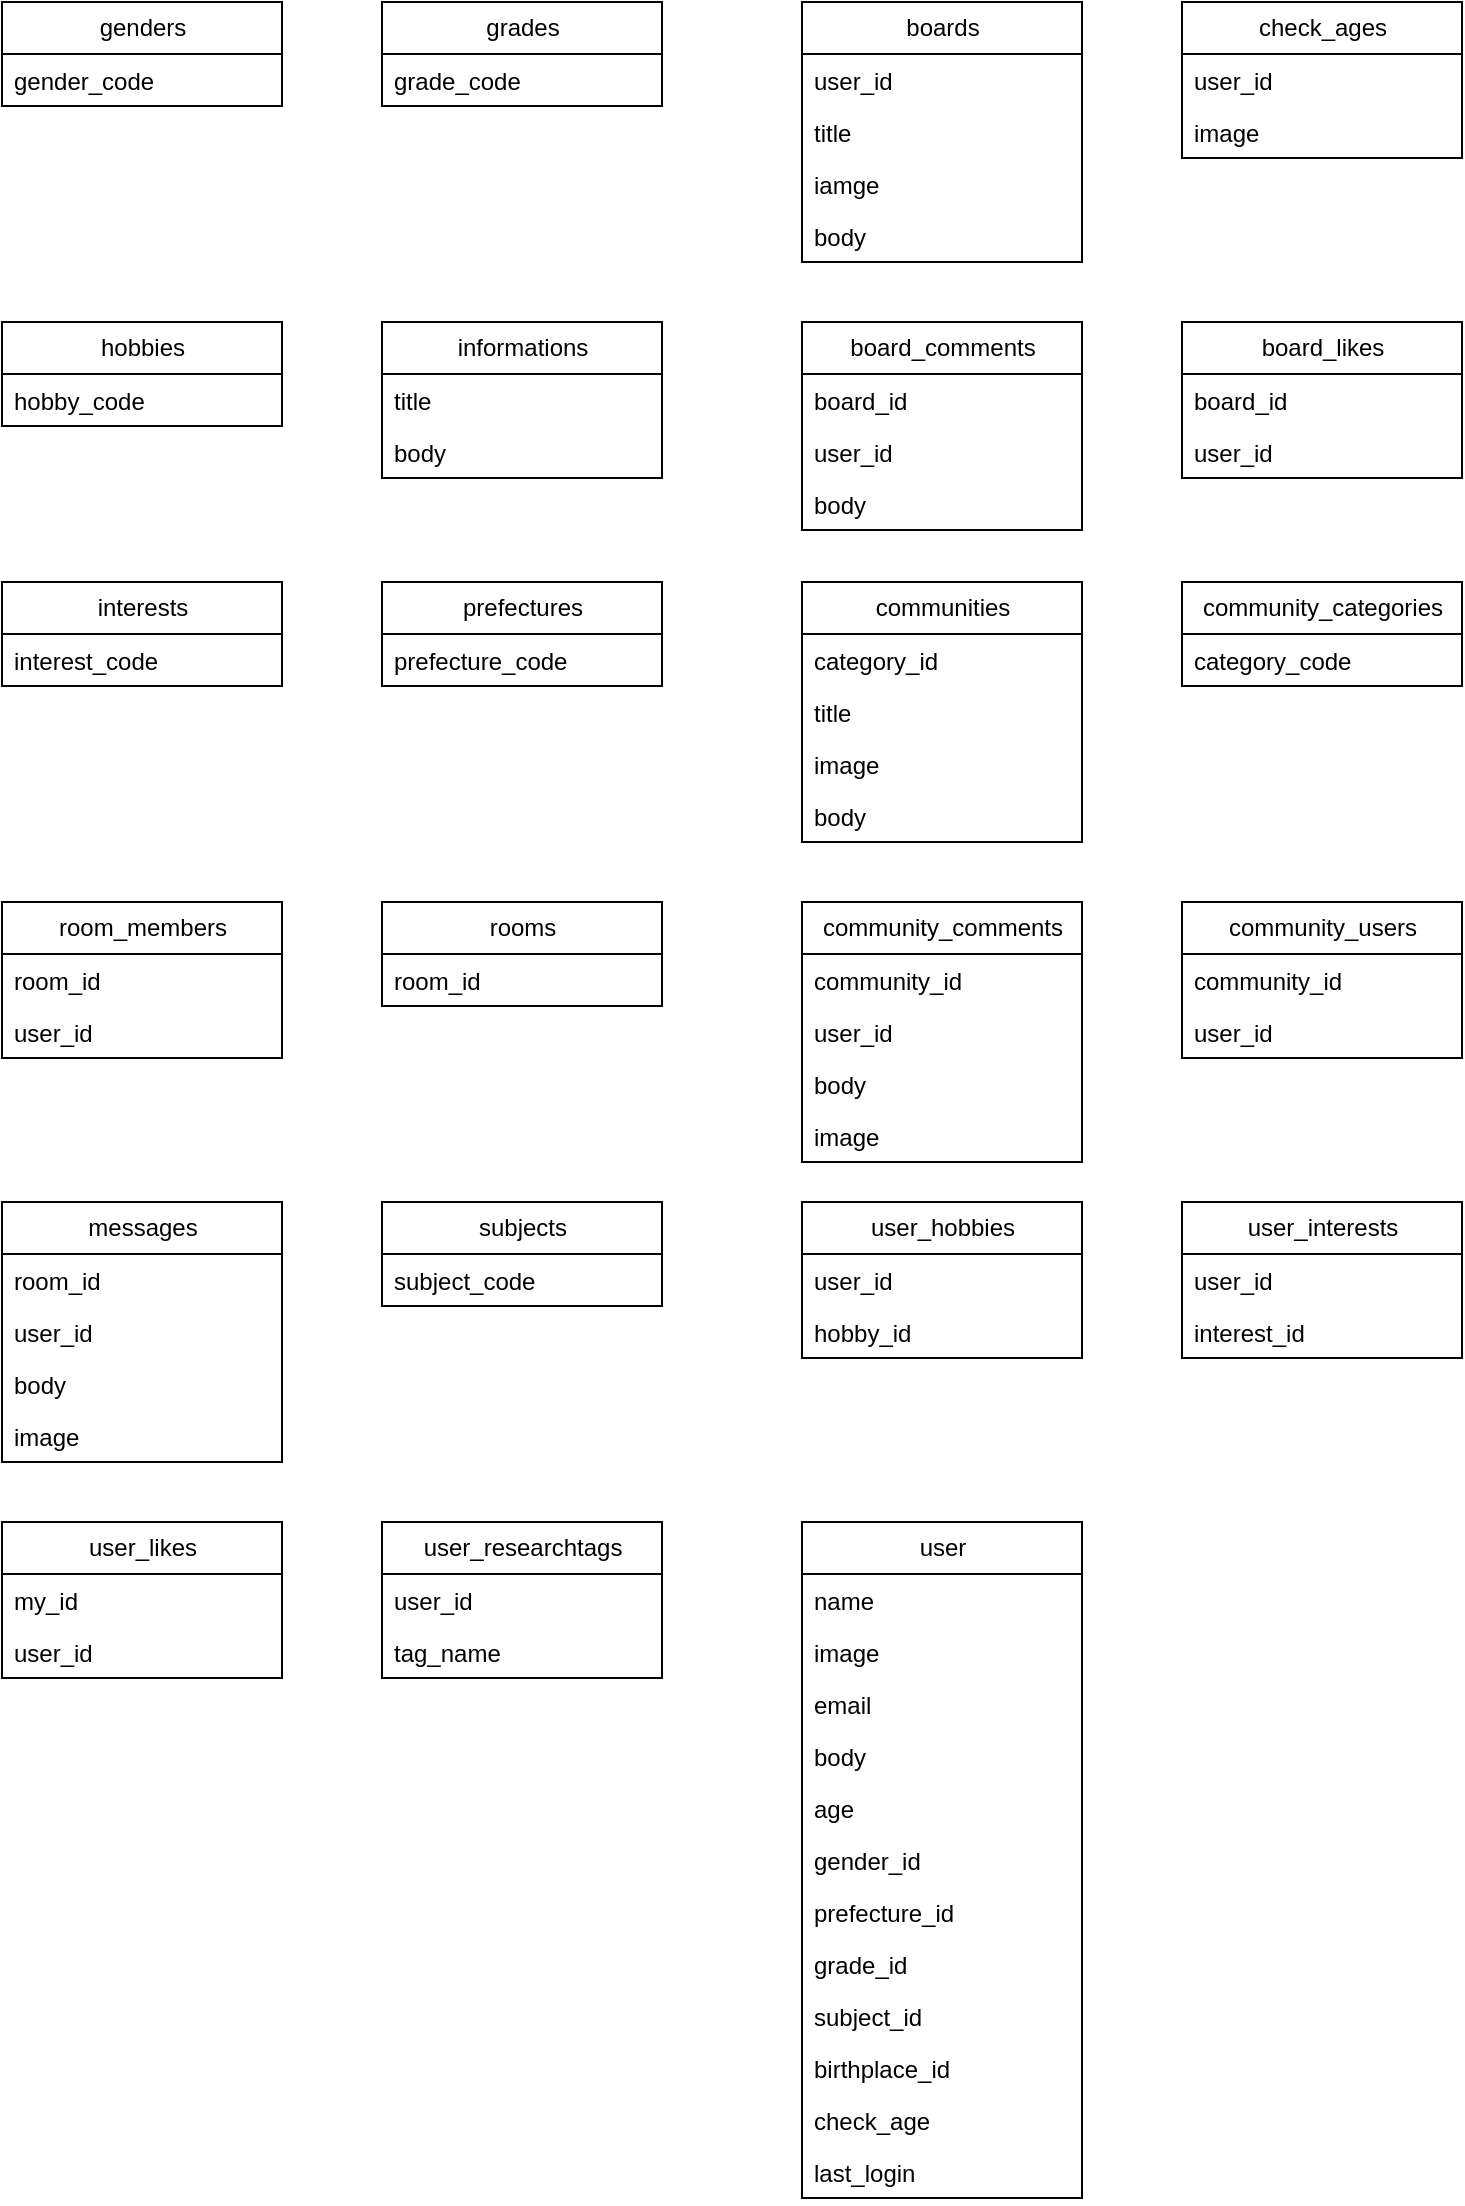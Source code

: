 <mxfile version="21.6.9" type="github">
  <diagram name="ページ1" id="6iewMTlWC3NffTtaYx-6">
    <mxGraphModel dx="1978" dy="883" grid="1" gridSize="10" guides="1" tooltips="1" connect="1" arrows="1" fold="1" page="1" pageScale="1" pageWidth="827" pageHeight="1169" math="0" shadow="0">
      <root>
        <mxCell id="0" />
        <mxCell id="1" parent="0" />
        <mxCell id="muuuqwQ-U8elbr1STzxw-1" value="board_comments" style="swimlane;fontStyle=0;childLayout=stackLayout;horizontal=1;startSize=26;fillColor=none;horizontalStack=0;resizeParent=1;resizeParentMax=0;resizeLast=0;collapsible=1;marginBottom=0;html=1;" vertex="1" parent="1">
          <mxGeometry x="330" y="280" width="140" height="104" as="geometry" />
        </mxCell>
        <mxCell id="muuuqwQ-U8elbr1STzxw-2" value="board_id" style="text;strokeColor=none;fillColor=none;align=left;verticalAlign=top;spacingLeft=4;spacingRight=4;overflow=hidden;rotatable=0;points=[[0,0.5],[1,0.5]];portConstraint=eastwest;whiteSpace=wrap;html=1;" vertex="1" parent="muuuqwQ-U8elbr1STzxw-1">
          <mxGeometry y="26" width="140" height="26" as="geometry" />
        </mxCell>
        <mxCell id="muuuqwQ-U8elbr1STzxw-3" value="user_id" style="text;strokeColor=none;fillColor=none;align=left;verticalAlign=top;spacingLeft=4;spacingRight=4;overflow=hidden;rotatable=0;points=[[0,0.5],[1,0.5]];portConstraint=eastwest;whiteSpace=wrap;html=1;" vertex="1" parent="muuuqwQ-U8elbr1STzxw-1">
          <mxGeometry y="52" width="140" height="26" as="geometry" />
        </mxCell>
        <mxCell id="muuuqwQ-U8elbr1STzxw-4" value="body" style="text;strokeColor=none;fillColor=none;align=left;verticalAlign=top;spacingLeft=4;spacingRight=4;overflow=hidden;rotatable=0;points=[[0,0.5],[1,0.5]];portConstraint=eastwest;whiteSpace=wrap;html=1;" vertex="1" parent="muuuqwQ-U8elbr1STzxw-1">
          <mxGeometry y="78" width="140" height="26" as="geometry" />
        </mxCell>
        <mxCell id="muuuqwQ-U8elbr1STzxw-5" value="board_likes" style="swimlane;fontStyle=0;childLayout=stackLayout;horizontal=1;startSize=26;fillColor=none;horizontalStack=0;resizeParent=1;resizeParentMax=0;resizeLast=0;collapsible=1;marginBottom=0;html=1;" vertex="1" parent="1">
          <mxGeometry x="520" y="280" width="140" height="78" as="geometry" />
        </mxCell>
        <mxCell id="muuuqwQ-U8elbr1STzxw-6" value="board_id" style="text;strokeColor=none;fillColor=none;align=left;verticalAlign=top;spacingLeft=4;spacingRight=4;overflow=hidden;rotatable=0;points=[[0,0.5],[1,0.5]];portConstraint=eastwest;whiteSpace=wrap;html=1;" vertex="1" parent="muuuqwQ-U8elbr1STzxw-5">
          <mxGeometry y="26" width="140" height="26" as="geometry" />
        </mxCell>
        <mxCell id="muuuqwQ-U8elbr1STzxw-7" value="user_id" style="text;strokeColor=none;fillColor=none;align=left;verticalAlign=top;spacingLeft=4;spacingRight=4;overflow=hidden;rotatable=0;points=[[0,0.5],[1,0.5]];portConstraint=eastwest;whiteSpace=wrap;html=1;" vertex="1" parent="muuuqwQ-U8elbr1STzxw-5">
          <mxGeometry y="52" width="140" height="26" as="geometry" />
        </mxCell>
        <mxCell id="muuuqwQ-U8elbr1STzxw-9" value="check_ages" style="swimlane;fontStyle=0;childLayout=stackLayout;horizontal=1;startSize=26;fillColor=none;horizontalStack=0;resizeParent=1;resizeParentMax=0;resizeLast=0;collapsible=1;marginBottom=0;html=1;" vertex="1" parent="1">
          <mxGeometry x="520" y="120" width="140" height="78" as="geometry" />
        </mxCell>
        <mxCell id="muuuqwQ-U8elbr1STzxw-10" value="user_id" style="text;strokeColor=none;fillColor=none;align=left;verticalAlign=top;spacingLeft=4;spacingRight=4;overflow=hidden;rotatable=0;points=[[0,0.5],[1,0.5]];portConstraint=eastwest;whiteSpace=wrap;html=1;" vertex="1" parent="muuuqwQ-U8elbr1STzxw-9">
          <mxGeometry y="26" width="140" height="26" as="geometry" />
        </mxCell>
        <mxCell id="muuuqwQ-U8elbr1STzxw-11" value="image" style="text;strokeColor=none;fillColor=none;align=left;verticalAlign=top;spacingLeft=4;spacingRight=4;overflow=hidden;rotatable=0;points=[[0,0.5],[1,0.5]];portConstraint=eastwest;whiteSpace=wrap;html=1;" vertex="1" parent="muuuqwQ-U8elbr1STzxw-9">
          <mxGeometry y="52" width="140" height="26" as="geometry" />
        </mxCell>
        <mxCell id="muuuqwQ-U8elbr1STzxw-13" value="boards" style="swimlane;fontStyle=0;childLayout=stackLayout;horizontal=1;startSize=26;fillColor=none;horizontalStack=0;resizeParent=1;resizeParentMax=0;resizeLast=0;collapsible=1;marginBottom=0;html=1;" vertex="1" parent="1">
          <mxGeometry x="330" y="120" width="140" height="130" as="geometry">
            <mxRectangle x="330" y="120" width="80" height="30" as="alternateBounds" />
          </mxGeometry>
        </mxCell>
        <mxCell id="muuuqwQ-U8elbr1STzxw-14" value="user_id" style="text;strokeColor=none;fillColor=none;align=left;verticalAlign=top;spacingLeft=4;spacingRight=4;overflow=hidden;rotatable=0;points=[[0,0.5],[1,0.5]];portConstraint=eastwest;whiteSpace=wrap;html=1;" vertex="1" parent="muuuqwQ-U8elbr1STzxw-13">
          <mxGeometry y="26" width="140" height="26" as="geometry" />
        </mxCell>
        <mxCell id="muuuqwQ-U8elbr1STzxw-15" value="title" style="text;strokeColor=none;fillColor=none;align=left;verticalAlign=top;spacingLeft=4;spacingRight=4;overflow=hidden;rotatable=0;points=[[0,0.5],[1,0.5]];portConstraint=eastwest;whiteSpace=wrap;html=1;" vertex="1" parent="muuuqwQ-U8elbr1STzxw-13">
          <mxGeometry y="52" width="140" height="26" as="geometry" />
        </mxCell>
        <mxCell id="muuuqwQ-U8elbr1STzxw-16" value="iamge" style="text;strokeColor=none;fillColor=none;align=left;verticalAlign=top;spacingLeft=4;spacingRight=4;overflow=hidden;rotatable=0;points=[[0,0.5],[1,0.5]];portConstraint=eastwest;whiteSpace=wrap;html=1;" vertex="1" parent="muuuqwQ-U8elbr1STzxw-13">
          <mxGeometry y="78" width="140" height="26" as="geometry" />
        </mxCell>
        <mxCell id="muuuqwQ-U8elbr1STzxw-101" value="body" style="text;strokeColor=none;fillColor=none;align=left;verticalAlign=top;spacingLeft=4;spacingRight=4;overflow=hidden;rotatable=0;points=[[0,0.5],[1,0.5]];portConstraint=eastwest;whiteSpace=wrap;html=1;" vertex="1" parent="muuuqwQ-U8elbr1STzxw-13">
          <mxGeometry y="104" width="140" height="26" as="geometry" />
        </mxCell>
        <mxCell id="muuuqwQ-U8elbr1STzxw-17" value="community_users" style="swimlane;fontStyle=0;childLayout=stackLayout;horizontal=1;startSize=26;fillColor=none;horizontalStack=0;resizeParent=1;resizeParentMax=0;resizeLast=0;collapsible=1;marginBottom=0;html=1;" vertex="1" parent="1">
          <mxGeometry x="520" y="570" width="140" height="78" as="geometry" />
        </mxCell>
        <mxCell id="muuuqwQ-U8elbr1STzxw-18" value="community_id" style="text;strokeColor=none;fillColor=none;align=left;verticalAlign=top;spacingLeft=4;spacingRight=4;overflow=hidden;rotatable=0;points=[[0,0.5],[1,0.5]];portConstraint=eastwest;whiteSpace=wrap;html=1;" vertex="1" parent="muuuqwQ-U8elbr1STzxw-17">
          <mxGeometry y="26" width="140" height="26" as="geometry" />
        </mxCell>
        <mxCell id="muuuqwQ-U8elbr1STzxw-19" value="user_id" style="text;strokeColor=none;fillColor=none;align=left;verticalAlign=top;spacingLeft=4;spacingRight=4;overflow=hidden;rotatable=0;points=[[0,0.5],[1,0.5]];portConstraint=eastwest;whiteSpace=wrap;html=1;" vertex="1" parent="muuuqwQ-U8elbr1STzxw-17">
          <mxGeometry y="52" width="140" height="26" as="geometry" />
        </mxCell>
        <mxCell id="muuuqwQ-U8elbr1STzxw-21" value="community_comments" style="swimlane;fontStyle=0;childLayout=stackLayout;horizontal=1;startSize=26;fillColor=none;horizontalStack=0;resizeParent=1;resizeParentMax=0;resizeLast=0;collapsible=1;marginBottom=0;html=1;" vertex="1" parent="1">
          <mxGeometry x="330" y="570" width="140" height="130" as="geometry" />
        </mxCell>
        <mxCell id="muuuqwQ-U8elbr1STzxw-22" value="community_id" style="text;strokeColor=none;fillColor=none;align=left;verticalAlign=top;spacingLeft=4;spacingRight=4;overflow=hidden;rotatable=0;points=[[0,0.5],[1,0.5]];portConstraint=eastwest;whiteSpace=wrap;html=1;" vertex="1" parent="muuuqwQ-U8elbr1STzxw-21">
          <mxGeometry y="26" width="140" height="26" as="geometry" />
        </mxCell>
        <mxCell id="muuuqwQ-U8elbr1STzxw-23" value="user_id" style="text;strokeColor=none;fillColor=none;align=left;verticalAlign=top;spacingLeft=4;spacingRight=4;overflow=hidden;rotatable=0;points=[[0,0.5],[1,0.5]];portConstraint=eastwest;whiteSpace=wrap;html=1;" vertex="1" parent="muuuqwQ-U8elbr1STzxw-21">
          <mxGeometry y="52" width="140" height="26" as="geometry" />
        </mxCell>
        <mxCell id="muuuqwQ-U8elbr1STzxw-24" value="body" style="text;strokeColor=none;fillColor=none;align=left;verticalAlign=top;spacingLeft=4;spacingRight=4;overflow=hidden;rotatable=0;points=[[0,0.5],[1,0.5]];portConstraint=eastwest;whiteSpace=wrap;html=1;" vertex="1" parent="muuuqwQ-U8elbr1STzxw-21">
          <mxGeometry y="78" width="140" height="26" as="geometry" />
        </mxCell>
        <mxCell id="muuuqwQ-U8elbr1STzxw-103" value="image" style="text;strokeColor=none;fillColor=none;align=left;verticalAlign=top;spacingLeft=4;spacingRight=4;overflow=hidden;rotatable=0;points=[[0,0.5],[1,0.5]];portConstraint=eastwest;whiteSpace=wrap;html=1;" vertex="1" parent="muuuqwQ-U8elbr1STzxw-21">
          <mxGeometry y="104" width="140" height="26" as="geometry" />
        </mxCell>
        <mxCell id="muuuqwQ-U8elbr1STzxw-25" value="communities" style="swimlane;fontStyle=0;childLayout=stackLayout;horizontal=1;startSize=26;fillColor=none;horizontalStack=0;resizeParent=1;resizeParentMax=0;resizeLast=0;collapsible=1;marginBottom=0;html=1;" vertex="1" parent="1">
          <mxGeometry x="330" y="410" width="140" height="130" as="geometry" />
        </mxCell>
        <mxCell id="muuuqwQ-U8elbr1STzxw-26" value="category_id" style="text;strokeColor=none;fillColor=none;align=left;verticalAlign=top;spacingLeft=4;spacingRight=4;overflow=hidden;rotatable=0;points=[[0,0.5],[1,0.5]];portConstraint=eastwest;whiteSpace=wrap;html=1;" vertex="1" parent="muuuqwQ-U8elbr1STzxw-25">
          <mxGeometry y="26" width="140" height="26" as="geometry" />
        </mxCell>
        <mxCell id="muuuqwQ-U8elbr1STzxw-27" value="title" style="text;strokeColor=none;fillColor=none;align=left;verticalAlign=top;spacingLeft=4;spacingRight=4;overflow=hidden;rotatable=0;points=[[0,0.5],[1,0.5]];portConstraint=eastwest;whiteSpace=wrap;html=1;" vertex="1" parent="muuuqwQ-U8elbr1STzxw-25">
          <mxGeometry y="52" width="140" height="26" as="geometry" />
        </mxCell>
        <mxCell id="muuuqwQ-U8elbr1STzxw-28" value="image" style="text;strokeColor=none;fillColor=none;align=left;verticalAlign=top;spacingLeft=4;spacingRight=4;overflow=hidden;rotatable=0;points=[[0,0.5],[1,0.5]];portConstraint=eastwest;whiteSpace=wrap;html=1;" vertex="1" parent="muuuqwQ-U8elbr1STzxw-25">
          <mxGeometry y="78" width="140" height="26" as="geometry" />
        </mxCell>
        <mxCell id="muuuqwQ-U8elbr1STzxw-102" value="body" style="text;strokeColor=none;fillColor=none;align=left;verticalAlign=top;spacingLeft=4;spacingRight=4;overflow=hidden;rotatable=0;points=[[0,0.5],[1,0.5]];portConstraint=eastwest;whiteSpace=wrap;html=1;" vertex="1" parent="muuuqwQ-U8elbr1STzxw-25">
          <mxGeometry y="104" width="140" height="26" as="geometry" />
        </mxCell>
        <mxCell id="muuuqwQ-U8elbr1STzxw-29" value="community_categories" style="swimlane;fontStyle=0;childLayout=stackLayout;horizontal=1;startSize=26;fillColor=none;horizontalStack=0;resizeParent=1;resizeParentMax=0;resizeLast=0;collapsible=1;marginBottom=0;html=1;" vertex="1" parent="1">
          <mxGeometry x="520" y="410" width="140" height="52" as="geometry" />
        </mxCell>
        <mxCell id="muuuqwQ-U8elbr1STzxw-30" value="category_code" style="text;strokeColor=none;fillColor=none;align=left;verticalAlign=top;spacingLeft=4;spacingRight=4;overflow=hidden;rotatable=0;points=[[0,0.5],[1,0.5]];portConstraint=eastwest;whiteSpace=wrap;html=1;" vertex="1" parent="muuuqwQ-U8elbr1STzxw-29">
          <mxGeometry y="26" width="140" height="26" as="geometry" />
        </mxCell>
        <mxCell id="muuuqwQ-U8elbr1STzxw-33" value="genders" style="swimlane;fontStyle=0;childLayout=stackLayout;horizontal=1;startSize=26;fillColor=none;horizontalStack=0;resizeParent=1;resizeParentMax=0;resizeLast=0;collapsible=1;marginBottom=0;html=1;" vertex="1" parent="1">
          <mxGeometry x="-70" y="120" width="140" height="52" as="geometry" />
        </mxCell>
        <mxCell id="muuuqwQ-U8elbr1STzxw-34" value="gender_code" style="text;strokeColor=none;fillColor=none;align=left;verticalAlign=top;spacingLeft=4;spacingRight=4;overflow=hidden;rotatable=0;points=[[0,0.5],[1,0.5]];portConstraint=eastwest;whiteSpace=wrap;html=1;" vertex="1" parent="muuuqwQ-U8elbr1STzxw-33">
          <mxGeometry y="26" width="140" height="26" as="geometry" />
        </mxCell>
        <mxCell id="muuuqwQ-U8elbr1STzxw-37" value="hobbies" style="swimlane;fontStyle=0;childLayout=stackLayout;horizontal=1;startSize=26;fillColor=none;horizontalStack=0;resizeParent=1;resizeParentMax=0;resizeLast=0;collapsible=1;marginBottom=0;html=1;" vertex="1" parent="1">
          <mxGeometry x="-70" y="280" width="140" height="52" as="geometry" />
        </mxCell>
        <mxCell id="muuuqwQ-U8elbr1STzxw-38" value="hobby_code" style="text;strokeColor=none;fillColor=none;align=left;verticalAlign=top;spacingLeft=4;spacingRight=4;overflow=hidden;rotatable=0;points=[[0,0.5],[1,0.5]];portConstraint=eastwest;whiteSpace=wrap;html=1;" vertex="1" parent="muuuqwQ-U8elbr1STzxw-37">
          <mxGeometry y="26" width="140" height="26" as="geometry" />
        </mxCell>
        <mxCell id="muuuqwQ-U8elbr1STzxw-41" value="interests" style="swimlane;fontStyle=0;childLayout=stackLayout;horizontal=1;startSize=26;fillColor=none;horizontalStack=0;resizeParent=1;resizeParentMax=0;resizeLast=0;collapsible=1;marginBottom=0;html=1;" vertex="1" parent="1">
          <mxGeometry x="-70" y="410" width="140" height="52" as="geometry" />
        </mxCell>
        <mxCell id="muuuqwQ-U8elbr1STzxw-42" value="interest_code" style="text;strokeColor=none;fillColor=none;align=left;verticalAlign=top;spacingLeft=4;spacingRight=4;overflow=hidden;rotatable=0;points=[[0,0.5],[1,0.5]];portConstraint=eastwest;whiteSpace=wrap;html=1;" vertex="1" parent="muuuqwQ-U8elbr1STzxw-41">
          <mxGeometry y="26" width="140" height="26" as="geometry" />
        </mxCell>
        <mxCell id="muuuqwQ-U8elbr1STzxw-45" value="prefectures" style="swimlane;fontStyle=0;childLayout=stackLayout;horizontal=1;startSize=26;fillColor=none;horizontalStack=0;resizeParent=1;resizeParentMax=0;resizeLast=0;collapsible=1;marginBottom=0;html=1;" vertex="1" parent="1">
          <mxGeometry x="120" y="410" width="140" height="52" as="geometry" />
        </mxCell>
        <mxCell id="muuuqwQ-U8elbr1STzxw-46" value="prefecture_code" style="text;strokeColor=none;fillColor=none;align=left;verticalAlign=top;spacingLeft=4;spacingRight=4;overflow=hidden;rotatable=0;points=[[0,0.5],[1,0.5]];portConstraint=eastwest;whiteSpace=wrap;html=1;" vertex="1" parent="muuuqwQ-U8elbr1STzxw-45">
          <mxGeometry y="26" width="140" height="26" as="geometry" />
        </mxCell>
        <mxCell id="muuuqwQ-U8elbr1STzxw-49" value="informations" style="swimlane;fontStyle=0;childLayout=stackLayout;horizontal=1;startSize=26;fillColor=none;horizontalStack=0;resizeParent=1;resizeParentMax=0;resizeLast=0;collapsible=1;marginBottom=0;html=1;" vertex="1" parent="1">
          <mxGeometry x="120" y="280" width="140" height="78" as="geometry" />
        </mxCell>
        <mxCell id="muuuqwQ-U8elbr1STzxw-50" value="title" style="text;strokeColor=none;fillColor=none;align=left;verticalAlign=top;spacingLeft=4;spacingRight=4;overflow=hidden;rotatable=0;points=[[0,0.5],[1,0.5]];portConstraint=eastwest;whiteSpace=wrap;html=1;" vertex="1" parent="muuuqwQ-U8elbr1STzxw-49">
          <mxGeometry y="26" width="140" height="26" as="geometry" />
        </mxCell>
        <mxCell id="muuuqwQ-U8elbr1STzxw-51" value="body" style="text;strokeColor=none;fillColor=none;align=left;verticalAlign=top;spacingLeft=4;spacingRight=4;overflow=hidden;rotatable=0;points=[[0,0.5],[1,0.5]];portConstraint=eastwest;whiteSpace=wrap;html=1;" vertex="1" parent="muuuqwQ-U8elbr1STzxw-49">
          <mxGeometry y="52" width="140" height="26" as="geometry" />
        </mxCell>
        <mxCell id="muuuqwQ-U8elbr1STzxw-53" value="grades" style="swimlane;fontStyle=0;childLayout=stackLayout;horizontal=1;startSize=26;fillColor=none;horizontalStack=0;resizeParent=1;resizeParentMax=0;resizeLast=0;collapsible=1;marginBottom=0;html=1;" vertex="1" parent="1">
          <mxGeometry x="120" y="120" width="140" height="52" as="geometry" />
        </mxCell>
        <mxCell id="muuuqwQ-U8elbr1STzxw-54" value="grade_code" style="text;strokeColor=none;fillColor=none;align=left;verticalAlign=top;spacingLeft=4;spacingRight=4;overflow=hidden;rotatable=0;points=[[0,0.5],[1,0.5]];portConstraint=eastwest;whiteSpace=wrap;html=1;" vertex="1" parent="muuuqwQ-U8elbr1STzxw-53">
          <mxGeometry y="26" width="140" height="26" as="geometry" />
        </mxCell>
        <mxCell id="muuuqwQ-U8elbr1STzxw-57" value="rooms" style="swimlane;fontStyle=0;childLayout=stackLayout;horizontal=1;startSize=26;fillColor=none;horizontalStack=0;resizeParent=1;resizeParentMax=0;resizeLast=0;collapsible=1;marginBottom=0;html=1;" vertex="1" parent="1">
          <mxGeometry x="120" y="570" width="140" height="52" as="geometry" />
        </mxCell>
        <mxCell id="muuuqwQ-U8elbr1STzxw-58" value="room_id" style="text;strokeColor=none;fillColor=none;align=left;verticalAlign=top;spacingLeft=4;spacingRight=4;overflow=hidden;rotatable=0;points=[[0,0.5],[1,0.5]];portConstraint=eastwest;whiteSpace=wrap;html=1;" vertex="1" parent="muuuqwQ-U8elbr1STzxw-57">
          <mxGeometry y="26" width="140" height="26" as="geometry" />
        </mxCell>
        <mxCell id="muuuqwQ-U8elbr1STzxw-61" value="room_members" style="swimlane;fontStyle=0;childLayout=stackLayout;horizontal=1;startSize=26;fillColor=none;horizontalStack=0;resizeParent=1;resizeParentMax=0;resizeLast=0;collapsible=1;marginBottom=0;html=1;" vertex="1" parent="1">
          <mxGeometry x="-70" y="570" width="140" height="78" as="geometry" />
        </mxCell>
        <mxCell id="muuuqwQ-U8elbr1STzxw-62" value="room_id" style="text;strokeColor=none;fillColor=none;align=left;verticalAlign=top;spacingLeft=4;spacingRight=4;overflow=hidden;rotatable=0;points=[[0,0.5],[1,0.5]];portConstraint=eastwest;whiteSpace=wrap;html=1;" vertex="1" parent="muuuqwQ-U8elbr1STzxw-61">
          <mxGeometry y="26" width="140" height="26" as="geometry" />
        </mxCell>
        <mxCell id="muuuqwQ-U8elbr1STzxw-63" value="user_id" style="text;strokeColor=none;fillColor=none;align=left;verticalAlign=top;spacingLeft=4;spacingRight=4;overflow=hidden;rotatable=0;points=[[0,0.5],[1,0.5]];portConstraint=eastwest;whiteSpace=wrap;html=1;" vertex="1" parent="muuuqwQ-U8elbr1STzxw-61">
          <mxGeometry y="52" width="140" height="26" as="geometry" />
        </mxCell>
        <mxCell id="muuuqwQ-U8elbr1STzxw-65" value="messages" style="swimlane;fontStyle=0;childLayout=stackLayout;horizontal=1;startSize=26;fillColor=none;horizontalStack=0;resizeParent=1;resizeParentMax=0;resizeLast=0;collapsible=1;marginBottom=0;html=1;" vertex="1" parent="1">
          <mxGeometry x="-70" y="720" width="140" height="130" as="geometry" />
        </mxCell>
        <mxCell id="muuuqwQ-U8elbr1STzxw-66" value="room_id" style="text;strokeColor=none;fillColor=none;align=left;verticalAlign=top;spacingLeft=4;spacingRight=4;overflow=hidden;rotatable=0;points=[[0,0.5],[1,0.5]];portConstraint=eastwest;whiteSpace=wrap;html=1;" vertex="1" parent="muuuqwQ-U8elbr1STzxw-65">
          <mxGeometry y="26" width="140" height="26" as="geometry" />
        </mxCell>
        <mxCell id="muuuqwQ-U8elbr1STzxw-67" value="user_id" style="text;strokeColor=none;fillColor=none;align=left;verticalAlign=top;spacingLeft=4;spacingRight=4;overflow=hidden;rotatable=0;points=[[0,0.5],[1,0.5]];portConstraint=eastwest;whiteSpace=wrap;html=1;" vertex="1" parent="muuuqwQ-U8elbr1STzxw-65">
          <mxGeometry y="52" width="140" height="26" as="geometry" />
        </mxCell>
        <mxCell id="muuuqwQ-U8elbr1STzxw-68" value="body" style="text;strokeColor=none;fillColor=none;align=left;verticalAlign=top;spacingLeft=4;spacingRight=4;overflow=hidden;rotatable=0;points=[[0,0.5],[1,0.5]];portConstraint=eastwest;whiteSpace=wrap;html=1;" vertex="1" parent="muuuqwQ-U8elbr1STzxw-65">
          <mxGeometry y="78" width="140" height="26" as="geometry" />
        </mxCell>
        <mxCell id="muuuqwQ-U8elbr1STzxw-104" value="image" style="text;strokeColor=none;fillColor=none;align=left;verticalAlign=top;spacingLeft=4;spacingRight=4;overflow=hidden;rotatable=0;points=[[0,0.5],[1,0.5]];portConstraint=eastwest;whiteSpace=wrap;html=1;" vertex="1" parent="muuuqwQ-U8elbr1STzxw-65">
          <mxGeometry y="104" width="140" height="26" as="geometry" />
        </mxCell>
        <mxCell id="muuuqwQ-U8elbr1STzxw-69" value="subjects" style="swimlane;fontStyle=0;childLayout=stackLayout;horizontal=1;startSize=26;fillColor=none;horizontalStack=0;resizeParent=1;resizeParentMax=0;resizeLast=0;collapsible=1;marginBottom=0;html=1;" vertex="1" parent="1">
          <mxGeometry x="120" y="720" width="140" height="52" as="geometry" />
        </mxCell>
        <mxCell id="muuuqwQ-U8elbr1STzxw-70" value="subject_code" style="text;strokeColor=none;fillColor=none;align=left;verticalAlign=top;spacingLeft=4;spacingRight=4;overflow=hidden;rotatable=0;points=[[0,0.5],[1,0.5]];portConstraint=eastwest;whiteSpace=wrap;html=1;" vertex="1" parent="muuuqwQ-U8elbr1STzxw-69">
          <mxGeometry y="26" width="140" height="26" as="geometry" />
        </mxCell>
        <mxCell id="muuuqwQ-U8elbr1STzxw-73" value="user_hobbies" style="swimlane;fontStyle=0;childLayout=stackLayout;horizontal=1;startSize=26;fillColor=none;horizontalStack=0;resizeParent=1;resizeParentMax=0;resizeLast=0;collapsible=1;marginBottom=0;html=1;" vertex="1" parent="1">
          <mxGeometry x="330" y="720" width="140" height="78" as="geometry" />
        </mxCell>
        <mxCell id="muuuqwQ-U8elbr1STzxw-74" value="user_id" style="text;strokeColor=none;fillColor=none;align=left;verticalAlign=top;spacingLeft=4;spacingRight=4;overflow=hidden;rotatable=0;points=[[0,0.5],[1,0.5]];portConstraint=eastwest;whiteSpace=wrap;html=1;" vertex="1" parent="muuuqwQ-U8elbr1STzxw-73">
          <mxGeometry y="26" width="140" height="26" as="geometry" />
        </mxCell>
        <mxCell id="muuuqwQ-U8elbr1STzxw-75" value="hobby_id" style="text;strokeColor=none;fillColor=none;align=left;verticalAlign=top;spacingLeft=4;spacingRight=4;overflow=hidden;rotatable=0;points=[[0,0.5],[1,0.5]];portConstraint=eastwest;whiteSpace=wrap;html=1;" vertex="1" parent="muuuqwQ-U8elbr1STzxw-73">
          <mxGeometry y="52" width="140" height="26" as="geometry" />
        </mxCell>
        <mxCell id="muuuqwQ-U8elbr1STzxw-77" value="user_interests" style="swimlane;fontStyle=0;childLayout=stackLayout;horizontal=1;startSize=26;fillColor=none;horizontalStack=0;resizeParent=1;resizeParentMax=0;resizeLast=0;collapsible=1;marginBottom=0;html=1;" vertex="1" parent="1">
          <mxGeometry x="520" y="720" width="140" height="78" as="geometry" />
        </mxCell>
        <mxCell id="muuuqwQ-U8elbr1STzxw-78" value="user_id" style="text;strokeColor=none;fillColor=none;align=left;verticalAlign=top;spacingLeft=4;spacingRight=4;overflow=hidden;rotatable=0;points=[[0,0.5],[1,0.5]];portConstraint=eastwest;whiteSpace=wrap;html=1;" vertex="1" parent="muuuqwQ-U8elbr1STzxw-77">
          <mxGeometry y="26" width="140" height="26" as="geometry" />
        </mxCell>
        <mxCell id="muuuqwQ-U8elbr1STzxw-79" value="interest_id" style="text;strokeColor=none;fillColor=none;align=left;verticalAlign=top;spacingLeft=4;spacingRight=4;overflow=hidden;rotatable=0;points=[[0,0.5],[1,0.5]];portConstraint=eastwest;whiteSpace=wrap;html=1;" vertex="1" parent="muuuqwQ-U8elbr1STzxw-77">
          <mxGeometry y="52" width="140" height="26" as="geometry" />
        </mxCell>
        <mxCell id="muuuqwQ-U8elbr1STzxw-85" value="user" style="swimlane;fontStyle=0;childLayout=stackLayout;horizontal=1;startSize=26;fillColor=none;horizontalStack=0;resizeParent=1;resizeParentMax=0;resizeLast=0;collapsible=1;marginBottom=0;html=1;" vertex="1" parent="1">
          <mxGeometry x="330" y="880" width="140" height="338" as="geometry" />
        </mxCell>
        <mxCell id="muuuqwQ-U8elbr1STzxw-86" value="name" style="text;strokeColor=none;fillColor=none;align=left;verticalAlign=top;spacingLeft=4;spacingRight=4;overflow=hidden;rotatable=0;points=[[0,0.5],[1,0.5]];portConstraint=eastwest;whiteSpace=wrap;html=1;" vertex="1" parent="muuuqwQ-U8elbr1STzxw-85">
          <mxGeometry y="26" width="140" height="26" as="geometry" />
        </mxCell>
        <mxCell id="muuuqwQ-U8elbr1STzxw-87" value="image" style="text;strokeColor=none;fillColor=none;align=left;verticalAlign=top;spacingLeft=4;spacingRight=4;overflow=hidden;rotatable=0;points=[[0,0.5],[1,0.5]];portConstraint=eastwest;whiteSpace=wrap;html=1;" vertex="1" parent="muuuqwQ-U8elbr1STzxw-85">
          <mxGeometry y="52" width="140" height="26" as="geometry" />
        </mxCell>
        <mxCell id="muuuqwQ-U8elbr1STzxw-88" value="email" style="text;strokeColor=none;fillColor=none;align=left;verticalAlign=top;spacingLeft=4;spacingRight=4;overflow=hidden;rotatable=0;points=[[0,0.5],[1,0.5]];portConstraint=eastwest;whiteSpace=wrap;html=1;" vertex="1" parent="muuuqwQ-U8elbr1STzxw-85">
          <mxGeometry y="78" width="140" height="26" as="geometry" />
        </mxCell>
        <mxCell id="muuuqwQ-U8elbr1STzxw-111" value="body" style="text;strokeColor=none;fillColor=none;align=left;verticalAlign=top;spacingLeft=4;spacingRight=4;overflow=hidden;rotatable=0;points=[[0,0.5],[1,0.5]];portConstraint=eastwest;whiteSpace=wrap;html=1;" vertex="1" parent="muuuqwQ-U8elbr1STzxw-85">
          <mxGeometry y="104" width="140" height="26" as="geometry" />
        </mxCell>
        <mxCell id="muuuqwQ-U8elbr1STzxw-110" value="age" style="text;strokeColor=none;fillColor=none;align=left;verticalAlign=top;spacingLeft=4;spacingRight=4;overflow=hidden;rotatable=0;points=[[0,0.5],[1,0.5]];portConstraint=eastwest;whiteSpace=wrap;html=1;" vertex="1" parent="muuuqwQ-U8elbr1STzxw-85">
          <mxGeometry y="130" width="140" height="26" as="geometry" />
        </mxCell>
        <mxCell id="muuuqwQ-U8elbr1STzxw-109" value="gender_id" style="text;strokeColor=none;fillColor=none;align=left;verticalAlign=top;spacingLeft=4;spacingRight=4;overflow=hidden;rotatable=0;points=[[0,0.5],[1,0.5]];portConstraint=eastwest;whiteSpace=wrap;html=1;" vertex="1" parent="muuuqwQ-U8elbr1STzxw-85">
          <mxGeometry y="156" width="140" height="26" as="geometry" />
        </mxCell>
        <mxCell id="muuuqwQ-U8elbr1STzxw-108" value="prefecture_id" style="text;strokeColor=none;fillColor=none;align=left;verticalAlign=top;spacingLeft=4;spacingRight=4;overflow=hidden;rotatable=0;points=[[0,0.5],[1,0.5]];portConstraint=eastwest;whiteSpace=wrap;html=1;" vertex="1" parent="muuuqwQ-U8elbr1STzxw-85">
          <mxGeometry y="182" width="140" height="26" as="geometry" />
        </mxCell>
        <mxCell id="muuuqwQ-U8elbr1STzxw-107" value="grade_id" style="text;strokeColor=none;fillColor=none;align=left;verticalAlign=top;spacingLeft=4;spacingRight=4;overflow=hidden;rotatable=0;points=[[0,0.5],[1,0.5]];portConstraint=eastwest;whiteSpace=wrap;html=1;" vertex="1" parent="muuuqwQ-U8elbr1STzxw-85">
          <mxGeometry y="208" width="140" height="26" as="geometry" />
        </mxCell>
        <mxCell id="muuuqwQ-U8elbr1STzxw-106" value="subject_id" style="text;strokeColor=none;fillColor=none;align=left;verticalAlign=top;spacingLeft=4;spacingRight=4;overflow=hidden;rotatable=0;points=[[0,0.5],[1,0.5]];portConstraint=eastwest;whiteSpace=wrap;html=1;" vertex="1" parent="muuuqwQ-U8elbr1STzxw-85">
          <mxGeometry y="234" width="140" height="26" as="geometry" />
        </mxCell>
        <mxCell id="muuuqwQ-U8elbr1STzxw-105" value="birthplace_id" style="text;strokeColor=none;fillColor=none;align=left;verticalAlign=top;spacingLeft=4;spacingRight=4;overflow=hidden;rotatable=0;points=[[0,0.5],[1,0.5]];portConstraint=eastwest;whiteSpace=wrap;html=1;" vertex="1" parent="muuuqwQ-U8elbr1STzxw-85">
          <mxGeometry y="260" width="140" height="26" as="geometry" />
        </mxCell>
        <mxCell id="muuuqwQ-U8elbr1STzxw-113" value="check_age" style="text;strokeColor=none;fillColor=none;align=left;verticalAlign=top;spacingLeft=4;spacingRight=4;overflow=hidden;rotatable=0;points=[[0,0.5],[1,0.5]];portConstraint=eastwest;whiteSpace=wrap;html=1;" vertex="1" parent="muuuqwQ-U8elbr1STzxw-85">
          <mxGeometry y="286" width="140" height="26" as="geometry" />
        </mxCell>
        <mxCell id="muuuqwQ-U8elbr1STzxw-112" value="last_login" style="text;strokeColor=none;fillColor=none;align=left;verticalAlign=top;spacingLeft=4;spacingRight=4;overflow=hidden;rotatable=0;points=[[0,0.5],[1,0.5]];portConstraint=eastwest;whiteSpace=wrap;html=1;" vertex="1" parent="muuuqwQ-U8elbr1STzxw-85">
          <mxGeometry y="312" width="140" height="26" as="geometry" />
        </mxCell>
        <mxCell id="muuuqwQ-U8elbr1STzxw-89" value="user_researchtags" style="swimlane;fontStyle=0;childLayout=stackLayout;horizontal=1;startSize=26;fillColor=none;horizontalStack=0;resizeParent=1;resizeParentMax=0;resizeLast=0;collapsible=1;marginBottom=0;html=1;" vertex="1" parent="1">
          <mxGeometry x="120" y="880" width="140" height="78" as="geometry" />
        </mxCell>
        <mxCell id="muuuqwQ-U8elbr1STzxw-90" value="user_id" style="text;strokeColor=none;fillColor=none;align=left;verticalAlign=top;spacingLeft=4;spacingRight=4;overflow=hidden;rotatable=0;points=[[0,0.5],[1,0.5]];portConstraint=eastwest;whiteSpace=wrap;html=1;" vertex="1" parent="muuuqwQ-U8elbr1STzxw-89">
          <mxGeometry y="26" width="140" height="26" as="geometry" />
        </mxCell>
        <mxCell id="muuuqwQ-U8elbr1STzxw-91" value="tag_name" style="text;strokeColor=none;fillColor=none;align=left;verticalAlign=top;spacingLeft=4;spacingRight=4;overflow=hidden;rotatable=0;points=[[0,0.5],[1,0.5]];portConstraint=eastwest;whiteSpace=wrap;html=1;" vertex="1" parent="muuuqwQ-U8elbr1STzxw-89">
          <mxGeometry y="52" width="140" height="26" as="geometry" />
        </mxCell>
        <mxCell id="muuuqwQ-U8elbr1STzxw-93" value="user_likes" style="swimlane;fontStyle=0;childLayout=stackLayout;horizontal=1;startSize=26;fillColor=none;horizontalStack=0;resizeParent=1;resizeParentMax=0;resizeLast=0;collapsible=1;marginBottom=0;html=1;" vertex="1" parent="1">
          <mxGeometry x="-70" y="880" width="140" height="78" as="geometry" />
        </mxCell>
        <mxCell id="muuuqwQ-U8elbr1STzxw-94" value="my_id" style="text;strokeColor=none;fillColor=none;align=left;verticalAlign=top;spacingLeft=4;spacingRight=4;overflow=hidden;rotatable=0;points=[[0,0.5],[1,0.5]];portConstraint=eastwest;whiteSpace=wrap;html=1;" vertex="1" parent="muuuqwQ-U8elbr1STzxw-93">
          <mxGeometry y="26" width="140" height="26" as="geometry" />
        </mxCell>
        <mxCell id="muuuqwQ-U8elbr1STzxw-95" value="user_id" style="text;strokeColor=none;fillColor=none;align=left;verticalAlign=top;spacingLeft=4;spacingRight=4;overflow=hidden;rotatable=0;points=[[0,0.5],[1,0.5]];portConstraint=eastwest;whiteSpace=wrap;html=1;" vertex="1" parent="muuuqwQ-U8elbr1STzxw-93">
          <mxGeometry y="52" width="140" height="26" as="geometry" />
        </mxCell>
      </root>
    </mxGraphModel>
  </diagram>
</mxfile>
